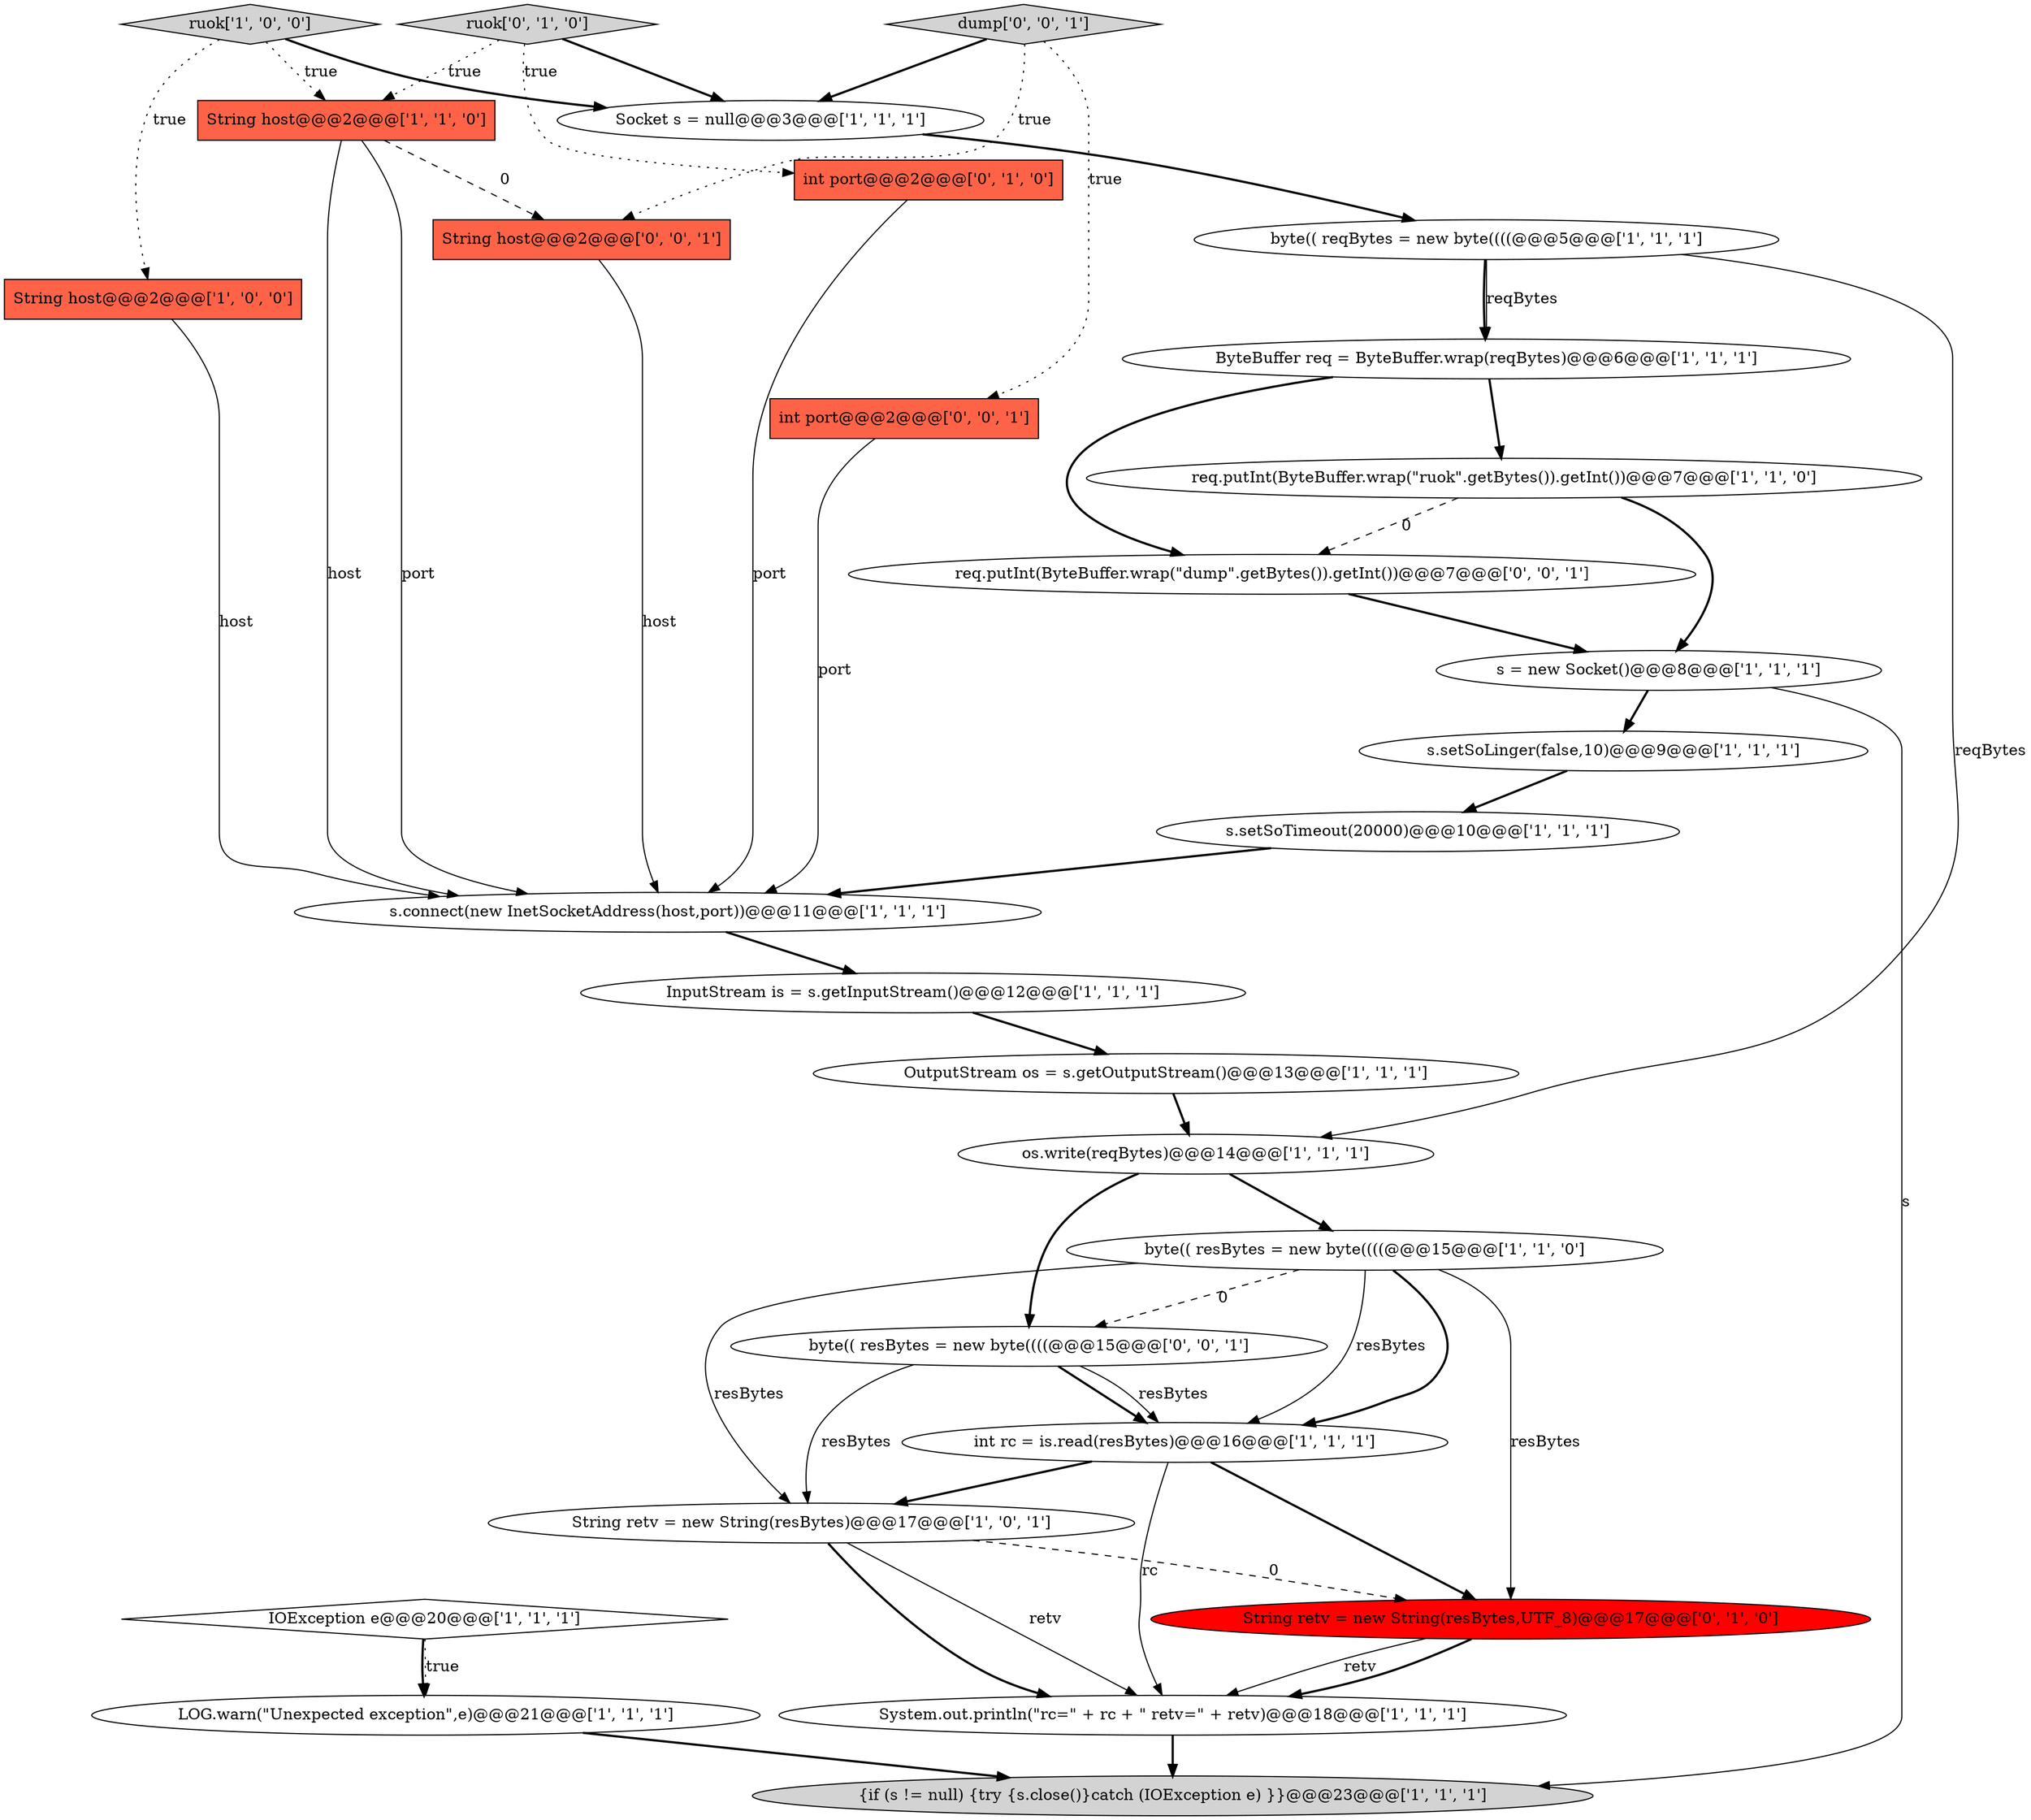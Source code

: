 digraph {
3 [style = filled, label = "String retv = new String(resBytes)@@@17@@@['1', '0', '1']", fillcolor = white, shape = ellipse image = "AAA0AAABBB1BBB"];
16 [style = filled, label = "s.connect(new InetSocketAddress(host,port))@@@11@@@['1', '1', '1']", fillcolor = white, shape = ellipse image = "AAA0AAABBB1BBB"];
23 [style = filled, label = "String retv = new String(resBytes,UTF_8)@@@17@@@['0', '1', '0']", fillcolor = red, shape = ellipse image = "AAA1AAABBB2BBB"];
26 [style = filled, label = "String host@@@2@@@['0', '0', '1']", fillcolor = tomato, shape = box image = "AAA0AAABBB3BBB"];
28 [style = filled, label = "dump['0', '0', '1']", fillcolor = lightgray, shape = diamond image = "AAA0AAABBB3BBB"];
17 [style = filled, label = "byte(( resBytes = new byte((((@@@15@@@['1', '1', '0']", fillcolor = white, shape = ellipse image = "AAA0AAABBB1BBB"];
2 [style = filled, label = "int rc = is.read(resBytes)@@@16@@@['1', '1', '1']", fillcolor = white, shape = ellipse image = "AAA0AAABBB1BBB"];
5 [style = filled, label = "String host@@@2@@@['1', '0', '0']", fillcolor = tomato, shape = box image = "AAA0AAABBB1BBB"];
22 [style = filled, label = "ruok['0', '1', '0']", fillcolor = lightgray, shape = diamond image = "AAA0AAABBB2BBB"];
18 [style = filled, label = "LOG.warn(\"Unexpected exception\",e)@@@21@@@['1', '1', '1']", fillcolor = white, shape = ellipse image = "AAA0AAABBB1BBB"];
25 [style = filled, label = "int port@@@2@@@['0', '0', '1']", fillcolor = tomato, shape = box image = "AAA0AAABBB3BBB"];
15 [style = filled, label = "ByteBuffer req = ByteBuffer.wrap(reqBytes)@@@6@@@['1', '1', '1']", fillcolor = white, shape = ellipse image = "AAA0AAABBB1BBB"];
20 [style = filled, label = "byte(( reqBytes = new byte((((@@@5@@@['1', '1', '1']", fillcolor = white, shape = ellipse image = "AAA0AAABBB1BBB"];
14 [style = filled, label = "{if (s != null) {try {s.close()}catch (IOException e) }}@@@23@@@['1', '1', '1']", fillcolor = lightgray, shape = ellipse image = "AAA0AAABBB1BBB"];
10 [style = filled, label = "Socket s = null@@@3@@@['1', '1', '1']", fillcolor = white, shape = ellipse image = "AAA0AAABBB1BBB"];
27 [style = filled, label = "req.putInt(ByteBuffer.wrap(\"dump\".getBytes()).getInt())@@@7@@@['0', '0', '1']", fillcolor = white, shape = ellipse image = "AAA0AAABBB3BBB"];
4 [style = filled, label = "System.out.println(\"rc=\" + rc + \" retv=\" + retv)@@@18@@@['1', '1', '1']", fillcolor = white, shape = ellipse image = "AAA0AAABBB1BBB"];
13 [style = filled, label = "s.setSoLinger(false,10)@@@9@@@['1', '1', '1']", fillcolor = white, shape = ellipse image = "AAA0AAABBB1BBB"];
11 [style = filled, label = "OutputStream os = s.getOutputStream()@@@13@@@['1', '1', '1']", fillcolor = white, shape = ellipse image = "AAA0AAABBB1BBB"];
0 [style = filled, label = "InputStream is = s.getInputStream()@@@12@@@['1', '1', '1']", fillcolor = white, shape = ellipse image = "AAA0AAABBB1BBB"];
6 [style = filled, label = "IOException e@@@20@@@['1', '1', '1']", fillcolor = white, shape = diamond image = "AAA0AAABBB1BBB"];
19 [style = filled, label = "ruok['1', '0', '0']", fillcolor = lightgray, shape = diamond image = "AAA0AAABBB1BBB"];
21 [style = filled, label = "int port@@@2@@@['0', '1', '0']", fillcolor = tomato, shape = box image = "AAA0AAABBB2BBB"];
7 [style = filled, label = "String host@@@2@@@['1', '1', '0']", fillcolor = tomato, shape = box image = "AAA0AAABBB1BBB"];
9 [style = filled, label = "s = new Socket()@@@8@@@['1', '1', '1']", fillcolor = white, shape = ellipse image = "AAA0AAABBB1BBB"];
24 [style = filled, label = "byte(( resBytes = new byte((((@@@15@@@['0', '0', '1']", fillcolor = white, shape = ellipse image = "AAA0AAABBB3BBB"];
1 [style = filled, label = "os.write(reqBytes)@@@14@@@['1', '1', '1']", fillcolor = white, shape = ellipse image = "AAA0AAABBB1BBB"];
12 [style = filled, label = "s.setSoTimeout(20000)@@@10@@@['1', '1', '1']", fillcolor = white, shape = ellipse image = "AAA0AAABBB1BBB"];
8 [style = filled, label = "req.putInt(ByteBuffer.wrap(\"ruok\".getBytes()).getInt())@@@7@@@['1', '1', '0']", fillcolor = white, shape = ellipse image = "AAA0AAABBB1BBB"];
22->21 [style = dotted, label="true"];
16->0 [style = bold, label=""];
10->20 [style = bold, label=""];
4->14 [style = bold, label=""];
28->10 [style = bold, label=""];
23->4 [style = solid, label="retv"];
24->2 [style = bold, label=""];
17->24 [style = dashed, label="0"];
2->4 [style = solid, label="rc"];
11->1 [style = bold, label=""];
6->18 [style = bold, label=""];
2->3 [style = bold, label=""];
28->25 [style = dotted, label="true"];
27->9 [style = bold, label=""];
22->7 [style = dotted, label="true"];
23->4 [style = bold, label=""];
0->11 [style = bold, label=""];
19->10 [style = bold, label=""];
12->16 [style = bold, label=""];
19->7 [style = dotted, label="true"];
9->14 [style = solid, label="s"];
3->4 [style = bold, label=""];
7->16 [style = solid, label="host"];
5->16 [style = solid, label="host"];
1->17 [style = bold, label=""];
20->15 [style = solid, label="reqBytes"];
21->16 [style = solid, label="port"];
3->23 [style = dashed, label="0"];
2->23 [style = bold, label=""];
25->16 [style = solid, label="port"];
7->16 [style = solid, label="port"];
13->12 [style = bold, label=""];
6->18 [style = dotted, label="true"];
24->2 [style = solid, label="resBytes"];
17->2 [style = bold, label=""];
1->24 [style = bold, label=""];
28->26 [style = dotted, label="true"];
20->1 [style = solid, label="reqBytes"];
3->4 [style = solid, label="retv"];
8->9 [style = bold, label=""];
22->10 [style = bold, label=""];
19->5 [style = dotted, label="true"];
26->16 [style = solid, label="host"];
8->27 [style = dashed, label="0"];
7->26 [style = dashed, label="0"];
15->27 [style = bold, label=""];
20->15 [style = bold, label=""];
24->3 [style = solid, label="resBytes"];
18->14 [style = bold, label=""];
17->23 [style = solid, label="resBytes"];
15->8 [style = bold, label=""];
17->2 [style = solid, label="resBytes"];
17->3 [style = solid, label="resBytes"];
9->13 [style = bold, label=""];
}
